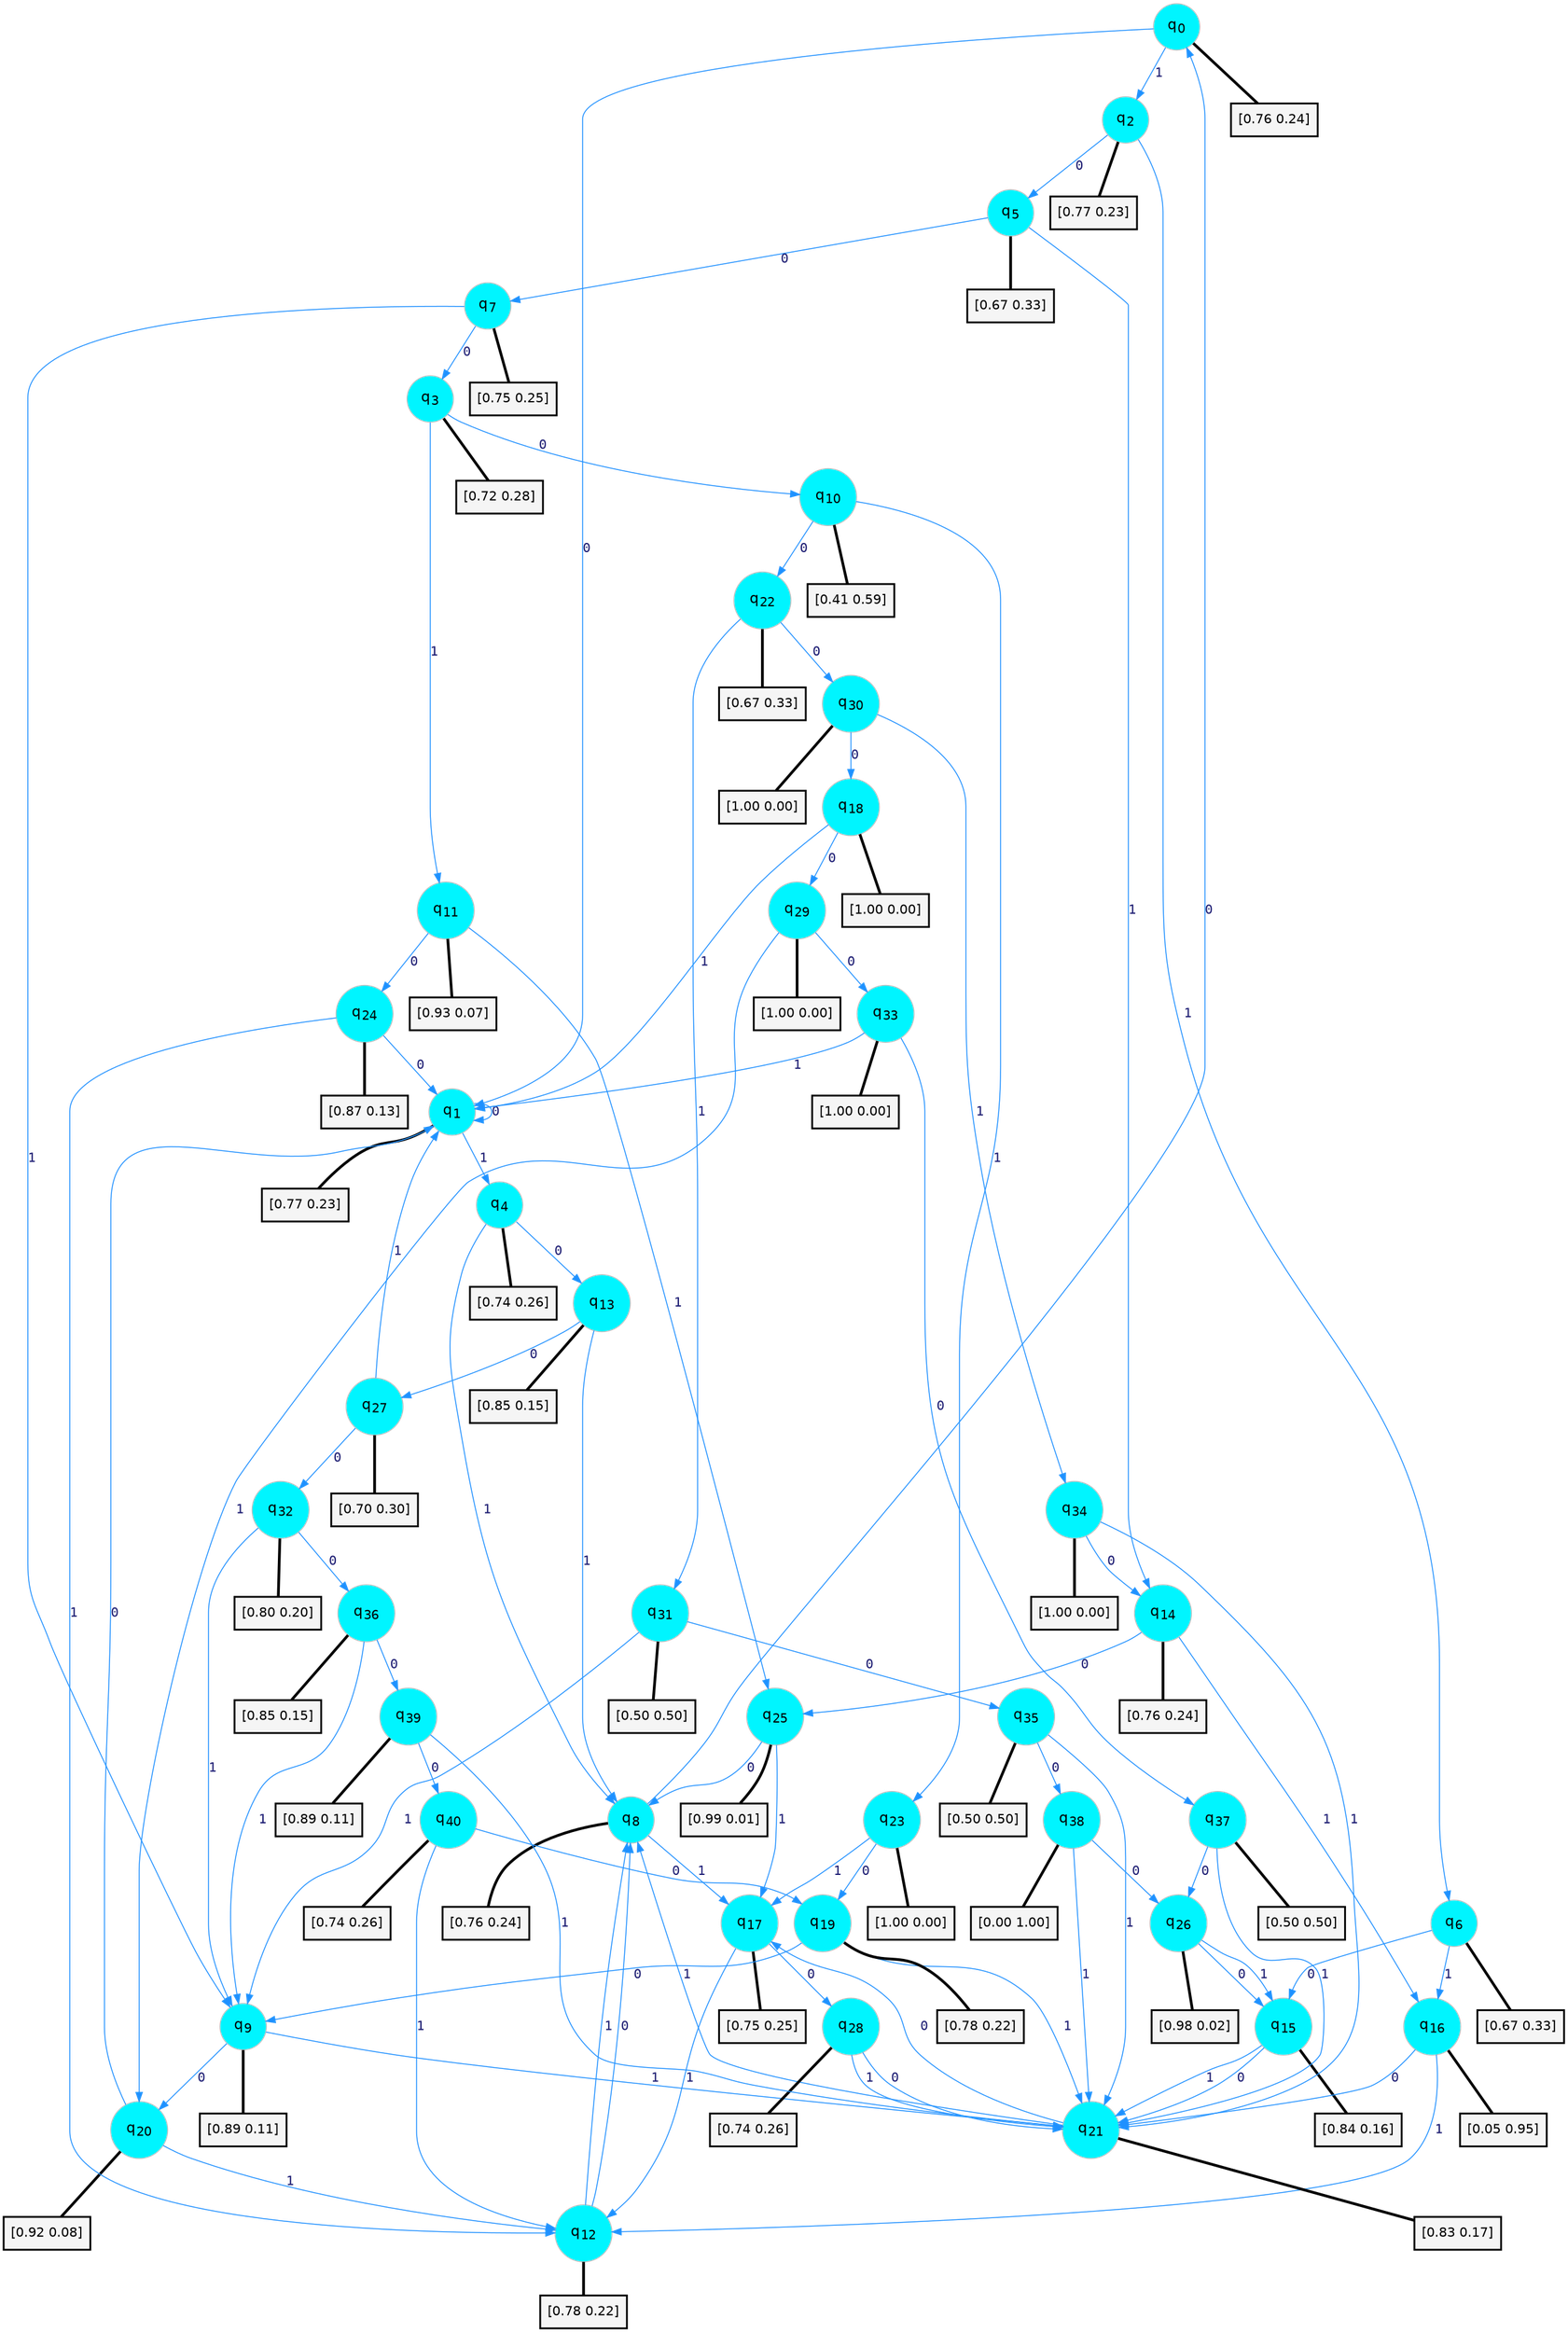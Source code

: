 digraph G {
graph [
bgcolor=transparent, dpi=300, rankdir=TD, size="40,25"];
node [
color=gray, fillcolor=turquoise1, fontcolor=black, fontname=Helvetica, fontsize=16, fontweight=bold, shape=circle, style=filled];
edge [
arrowsize=1, color=dodgerblue1, fontcolor=midnightblue, fontname=courier, fontweight=bold, penwidth=1, style=solid, weight=20];
0[label=<q<SUB>0</SUB>>];
1[label=<q<SUB>1</SUB>>];
2[label=<q<SUB>2</SUB>>];
3[label=<q<SUB>3</SUB>>];
4[label=<q<SUB>4</SUB>>];
5[label=<q<SUB>5</SUB>>];
6[label=<q<SUB>6</SUB>>];
7[label=<q<SUB>7</SUB>>];
8[label=<q<SUB>8</SUB>>];
9[label=<q<SUB>9</SUB>>];
10[label=<q<SUB>10</SUB>>];
11[label=<q<SUB>11</SUB>>];
12[label=<q<SUB>12</SUB>>];
13[label=<q<SUB>13</SUB>>];
14[label=<q<SUB>14</SUB>>];
15[label=<q<SUB>15</SUB>>];
16[label=<q<SUB>16</SUB>>];
17[label=<q<SUB>17</SUB>>];
18[label=<q<SUB>18</SUB>>];
19[label=<q<SUB>19</SUB>>];
20[label=<q<SUB>20</SUB>>];
21[label=<q<SUB>21</SUB>>];
22[label=<q<SUB>22</SUB>>];
23[label=<q<SUB>23</SUB>>];
24[label=<q<SUB>24</SUB>>];
25[label=<q<SUB>25</SUB>>];
26[label=<q<SUB>26</SUB>>];
27[label=<q<SUB>27</SUB>>];
28[label=<q<SUB>28</SUB>>];
29[label=<q<SUB>29</SUB>>];
30[label=<q<SUB>30</SUB>>];
31[label=<q<SUB>31</SUB>>];
32[label=<q<SUB>32</SUB>>];
33[label=<q<SUB>33</SUB>>];
34[label=<q<SUB>34</SUB>>];
35[label=<q<SUB>35</SUB>>];
36[label=<q<SUB>36</SUB>>];
37[label=<q<SUB>37</SUB>>];
38[label=<q<SUB>38</SUB>>];
39[label=<q<SUB>39</SUB>>];
40[label=<q<SUB>40</SUB>>];
41[label="[0.76 0.24]", shape=box,fontcolor=black, fontname=Helvetica, fontsize=14, penwidth=2, fillcolor=whitesmoke,color=black];
42[label="[0.77 0.23]", shape=box,fontcolor=black, fontname=Helvetica, fontsize=14, penwidth=2, fillcolor=whitesmoke,color=black];
43[label="[0.77 0.23]", shape=box,fontcolor=black, fontname=Helvetica, fontsize=14, penwidth=2, fillcolor=whitesmoke,color=black];
44[label="[0.72 0.28]", shape=box,fontcolor=black, fontname=Helvetica, fontsize=14, penwidth=2, fillcolor=whitesmoke,color=black];
45[label="[0.74 0.26]", shape=box,fontcolor=black, fontname=Helvetica, fontsize=14, penwidth=2, fillcolor=whitesmoke,color=black];
46[label="[0.67 0.33]", shape=box,fontcolor=black, fontname=Helvetica, fontsize=14, penwidth=2, fillcolor=whitesmoke,color=black];
47[label="[0.67 0.33]", shape=box,fontcolor=black, fontname=Helvetica, fontsize=14, penwidth=2, fillcolor=whitesmoke,color=black];
48[label="[0.75 0.25]", shape=box,fontcolor=black, fontname=Helvetica, fontsize=14, penwidth=2, fillcolor=whitesmoke,color=black];
49[label="[0.76 0.24]", shape=box,fontcolor=black, fontname=Helvetica, fontsize=14, penwidth=2, fillcolor=whitesmoke,color=black];
50[label="[0.89 0.11]", shape=box,fontcolor=black, fontname=Helvetica, fontsize=14, penwidth=2, fillcolor=whitesmoke,color=black];
51[label="[0.41 0.59]", shape=box,fontcolor=black, fontname=Helvetica, fontsize=14, penwidth=2, fillcolor=whitesmoke,color=black];
52[label="[0.93 0.07]", shape=box,fontcolor=black, fontname=Helvetica, fontsize=14, penwidth=2, fillcolor=whitesmoke,color=black];
53[label="[0.78 0.22]", shape=box,fontcolor=black, fontname=Helvetica, fontsize=14, penwidth=2, fillcolor=whitesmoke,color=black];
54[label="[0.85 0.15]", shape=box,fontcolor=black, fontname=Helvetica, fontsize=14, penwidth=2, fillcolor=whitesmoke,color=black];
55[label="[0.76 0.24]", shape=box,fontcolor=black, fontname=Helvetica, fontsize=14, penwidth=2, fillcolor=whitesmoke,color=black];
56[label="[0.84 0.16]", shape=box,fontcolor=black, fontname=Helvetica, fontsize=14, penwidth=2, fillcolor=whitesmoke,color=black];
57[label="[0.05 0.95]", shape=box,fontcolor=black, fontname=Helvetica, fontsize=14, penwidth=2, fillcolor=whitesmoke,color=black];
58[label="[0.75 0.25]", shape=box,fontcolor=black, fontname=Helvetica, fontsize=14, penwidth=2, fillcolor=whitesmoke,color=black];
59[label="[1.00 0.00]", shape=box,fontcolor=black, fontname=Helvetica, fontsize=14, penwidth=2, fillcolor=whitesmoke,color=black];
60[label="[0.78 0.22]", shape=box,fontcolor=black, fontname=Helvetica, fontsize=14, penwidth=2, fillcolor=whitesmoke,color=black];
61[label="[0.92 0.08]", shape=box,fontcolor=black, fontname=Helvetica, fontsize=14, penwidth=2, fillcolor=whitesmoke,color=black];
62[label="[0.83 0.17]", shape=box,fontcolor=black, fontname=Helvetica, fontsize=14, penwidth=2, fillcolor=whitesmoke,color=black];
63[label="[0.67 0.33]", shape=box,fontcolor=black, fontname=Helvetica, fontsize=14, penwidth=2, fillcolor=whitesmoke,color=black];
64[label="[1.00 0.00]", shape=box,fontcolor=black, fontname=Helvetica, fontsize=14, penwidth=2, fillcolor=whitesmoke,color=black];
65[label="[0.87 0.13]", shape=box,fontcolor=black, fontname=Helvetica, fontsize=14, penwidth=2, fillcolor=whitesmoke,color=black];
66[label="[0.99 0.01]", shape=box,fontcolor=black, fontname=Helvetica, fontsize=14, penwidth=2, fillcolor=whitesmoke,color=black];
67[label="[0.98 0.02]", shape=box,fontcolor=black, fontname=Helvetica, fontsize=14, penwidth=2, fillcolor=whitesmoke,color=black];
68[label="[0.70 0.30]", shape=box,fontcolor=black, fontname=Helvetica, fontsize=14, penwidth=2, fillcolor=whitesmoke,color=black];
69[label="[0.74 0.26]", shape=box,fontcolor=black, fontname=Helvetica, fontsize=14, penwidth=2, fillcolor=whitesmoke,color=black];
70[label="[1.00 0.00]", shape=box,fontcolor=black, fontname=Helvetica, fontsize=14, penwidth=2, fillcolor=whitesmoke,color=black];
71[label="[1.00 0.00]", shape=box,fontcolor=black, fontname=Helvetica, fontsize=14, penwidth=2, fillcolor=whitesmoke,color=black];
72[label="[0.50 0.50]", shape=box,fontcolor=black, fontname=Helvetica, fontsize=14, penwidth=2, fillcolor=whitesmoke,color=black];
73[label="[0.80 0.20]", shape=box,fontcolor=black, fontname=Helvetica, fontsize=14, penwidth=2, fillcolor=whitesmoke,color=black];
74[label="[1.00 0.00]", shape=box,fontcolor=black, fontname=Helvetica, fontsize=14, penwidth=2, fillcolor=whitesmoke,color=black];
75[label="[1.00 0.00]", shape=box,fontcolor=black, fontname=Helvetica, fontsize=14, penwidth=2, fillcolor=whitesmoke,color=black];
76[label="[0.50 0.50]", shape=box,fontcolor=black, fontname=Helvetica, fontsize=14, penwidth=2, fillcolor=whitesmoke,color=black];
77[label="[0.85 0.15]", shape=box,fontcolor=black, fontname=Helvetica, fontsize=14, penwidth=2, fillcolor=whitesmoke,color=black];
78[label="[0.50 0.50]", shape=box,fontcolor=black, fontname=Helvetica, fontsize=14, penwidth=2, fillcolor=whitesmoke,color=black];
79[label="[0.00 1.00]", shape=box,fontcolor=black, fontname=Helvetica, fontsize=14, penwidth=2, fillcolor=whitesmoke,color=black];
80[label="[0.89 0.11]", shape=box,fontcolor=black, fontname=Helvetica, fontsize=14, penwidth=2, fillcolor=whitesmoke,color=black];
81[label="[0.74 0.26]", shape=box,fontcolor=black, fontname=Helvetica, fontsize=14, penwidth=2, fillcolor=whitesmoke,color=black];
0->1 [label=0];
0->2 [label=1];
0->41 [arrowhead=none, penwidth=3,color=black];
1->1 [label=0];
1->4 [label=1];
1->42 [arrowhead=none, penwidth=3,color=black];
2->5 [label=0];
2->6 [label=1];
2->43 [arrowhead=none, penwidth=3,color=black];
3->10 [label=0];
3->11 [label=1];
3->44 [arrowhead=none, penwidth=3,color=black];
4->13 [label=0];
4->8 [label=1];
4->45 [arrowhead=none, penwidth=3,color=black];
5->7 [label=0];
5->14 [label=1];
5->46 [arrowhead=none, penwidth=3,color=black];
6->15 [label=0];
6->16 [label=1];
6->47 [arrowhead=none, penwidth=3,color=black];
7->3 [label=0];
7->9 [label=1];
7->48 [arrowhead=none, penwidth=3,color=black];
8->0 [label=0];
8->17 [label=1];
8->49 [arrowhead=none, penwidth=3,color=black];
9->20 [label=0];
9->21 [label=1];
9->50 [arrowhead=none, penwidth=3,color=black];
10->22 [label=0];
10->23 [label=1];
10->51 [arrowhead=none, penwidth=3,color=black];
11->24 [label=0];
11->25 [label=1];
11->52 [arrowhead=none, penwidth=3,color=black];
12->8 [label=0];
12->8 [label=1];
12->53 [arrowhead=none, penwidth=3,color=black];
13->27 [label=0];
13->8 [label=1];
13->54 [arrowhead=none, penwidth=3,color=black];
14->25 [label=0];
14->16 [label=1];
14->55 [arrowhead=none, penwidth=3,color=black];
15->21 [label=0];
15->21 [label=1];
15->56 [arrowhead=none, penwidth=3,color=black];
16->21 [label=0];
16->12 [label=1];
16->57 [arrowhead=none, penwidth=3,color=black];
17->28 [label=0];
17->12 [label=1];
17->58 [arrowhead=none, penwidth=3,color=black];
18->29 [label=0];
18->1 [label=1];
18->59 [arrowhead=none, penwidth=3,color=black];
19->9 [label=0];
19->21 [label=1];
19->60 [arrowhead=none, penwidth=3,color=black];
20->1 [label=0];
20->12 [label=1];
20->61 [arrowhead=none, penwidth=3,color=black];
21->17 [label=0];
21->8 [label=1];
21->62 [arrowhead=none, penwidth=3,color=black];
22->30 [label=0];
22->31 [label=1];
22->63 [arrowhead=none, penwidth=3,color=black];
23->19 [label=0];
23->17 [label=1];
23->64 [arrowhead=none, penwidth=3,color=black];
24->1 [label=0];
24->12 [label=1];
24->65 [arrowhead=none, penwidth=3,color=black];
25->8 [label=0];
25->17 [label=1];
25->66 [arrowhead=none, penwidth=3,color=black];
26->15 [label=0];
26->15 [label=1];
26->67 [arrowhead=none, penwidth=3,color=black];
27->32 [label=0];
27->1 [label=1];
27->68 [arrowhead=none, penwidth=3,color=black];
28->21 [label=0];
28->21 [label=1];
28->69 [arrowhead=none, penwidth=3,color=black];
29->33 [label=0];
29->20 [label=1];
29->70 [arrowhead=none, penwidth=3,color=black];
30->18 [label=0];
30->34 [label=1];
30->71 [arrowhead=none, penwidth=3,color=black];
31->35 [label=0];
31->9 [label=1];
31->72 [arrowhead=none, penwidth=3,color=black];
32->36 [label=0];
32->9 [label=1];
32->73 [arrowhead=none, penwidth=3,color=black];
33->37 [label=0];
33->1 [label=1];
33->74 [arrowhead=none, penwidth=3,color=black];
34->14 [label=0];
34->21 [label=1];
34->75 [arrowhead=none, penwidth=3,color=black];
35->38 [label=0];
35->21 [label=1];
35->76 [arrowhead=none, penwidth=3,color=black];
36->39 [label=0];
36->9 [label=1];
36->77 [arrowhead=none, penwidth=3,color=black];
37->26 [label=0];
37->21 [label=1];
37->78 [arrowhead=none, penwidth=3,color=black];
38->26 [label=0];
38->21 [label=1];
38->79 [arrowhead=none, penwidth=3,color=black];
39->40 [label=0];
39->21 [label=1];
39->80 [arrowhead=none, penwidth=3,color=black];
40->19 [label=0];
40->12 [label=1];
40->81 [arrowhead=none, penwidth=3,color=black];
}
